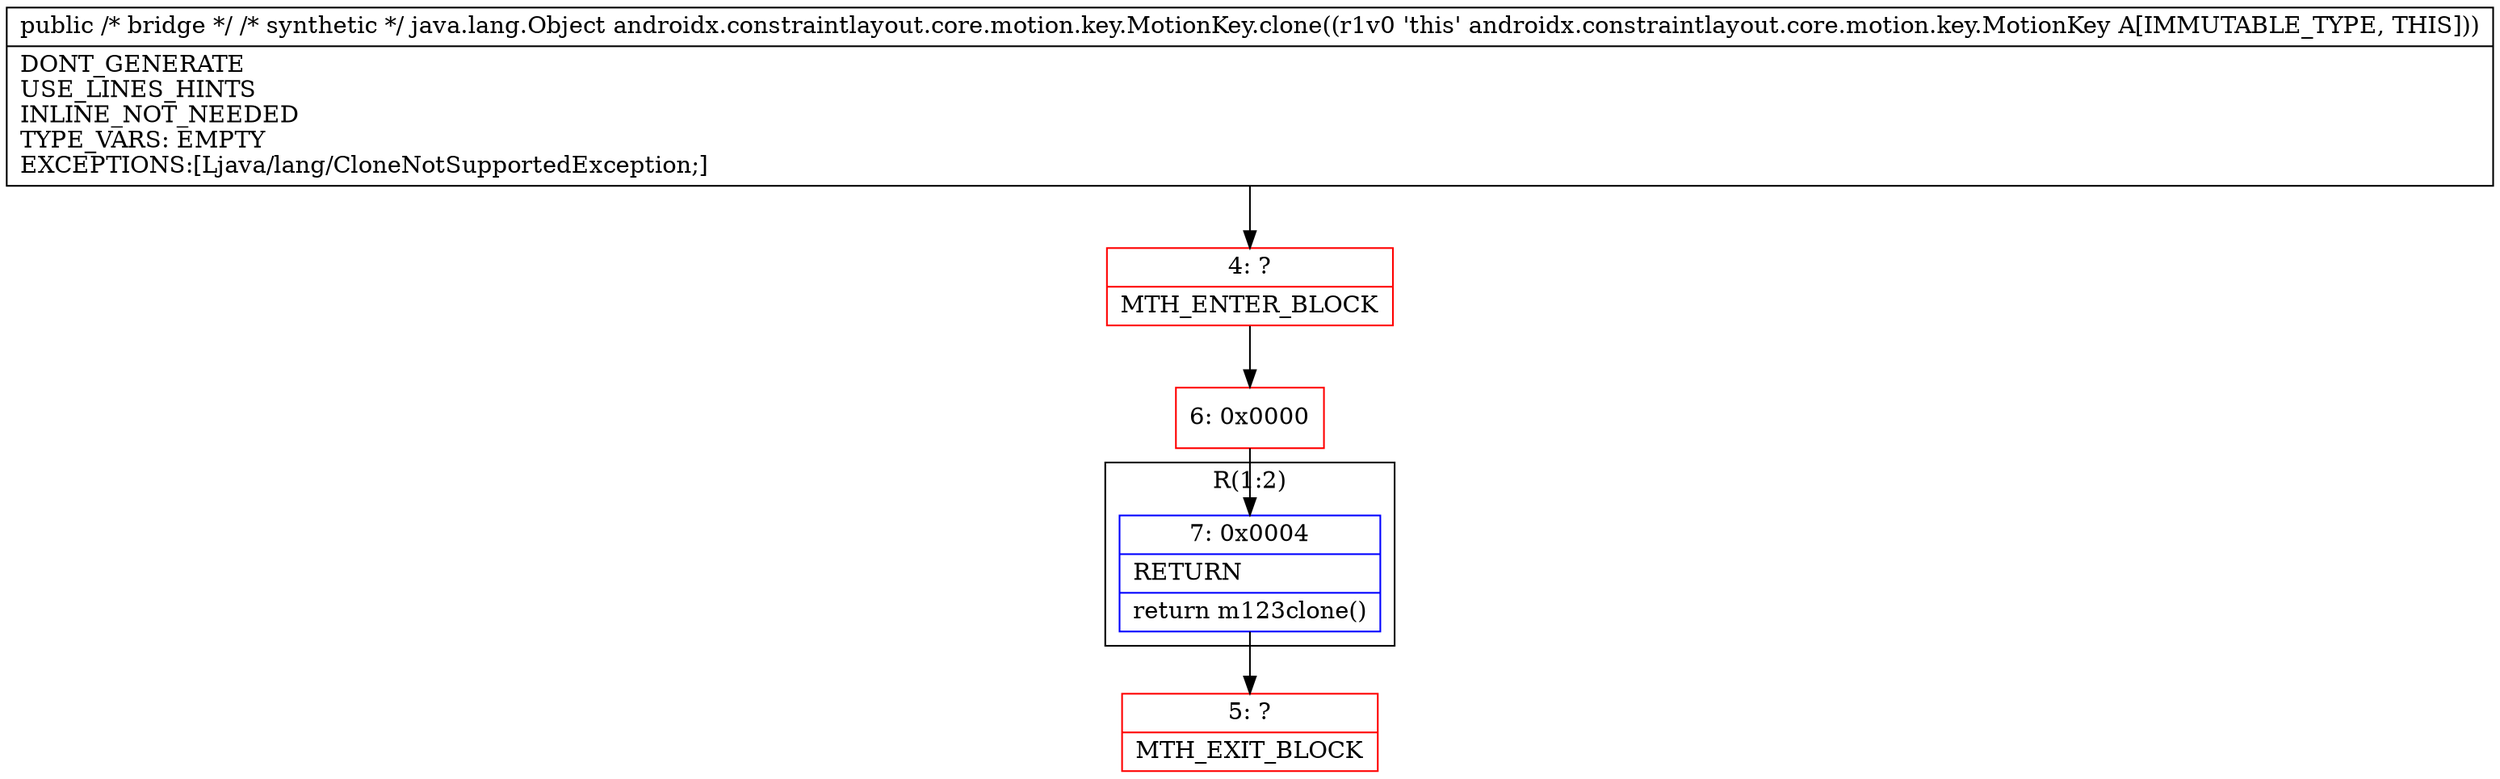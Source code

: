 digraph "CFG forandroidx.constraintlayout.core.motion.key.MotionKey.clone()Ljava\/lang\/Object;" {
subgraph cluster_Region_1040337799 {
label = "R(1:2)";
node [shape=record,color=blue];
Node_7 [shape=record,label="{7\:\ 0x0004|RETURN\l|return m123clone()\l}"];
}
Node_4 [shape=record,color=red,label="{4\:\ ?|MTH_ENTER_BLOCK\l}"];
Node_6 [shape=record,color=red,label="{6\:\ 0x0000}"];
Node_5 [shape=record,color=red,label="{5\:\ ?|MTH_EXIT_BLOCK\l}"];
MethodNode[shape=record,label="{public \/* bridge *\/ \/* synthetic *\/ java.lang.Object androidx.constraintlayout.core.motion.key.MotionKey.clone((r1v0 'this' androidx.constraintlayout.core.motion.key.MotionKey A[IMMUTABLE_TYPE, THIS]))  | DONT_GENERATE\lUSE_LINES_HINTS\lINLINE_NOT_NEEDED\lTYPE_VARS: EMPTY\lEXCEPTIONS:[Ljava\/lang\/CloneNotSupportedException;]\l}"];
MethodNode -> Node_4;Node_7 -> Node_5;
Node_4 -> Node_6;
Node_6 -> Node_7;
}

